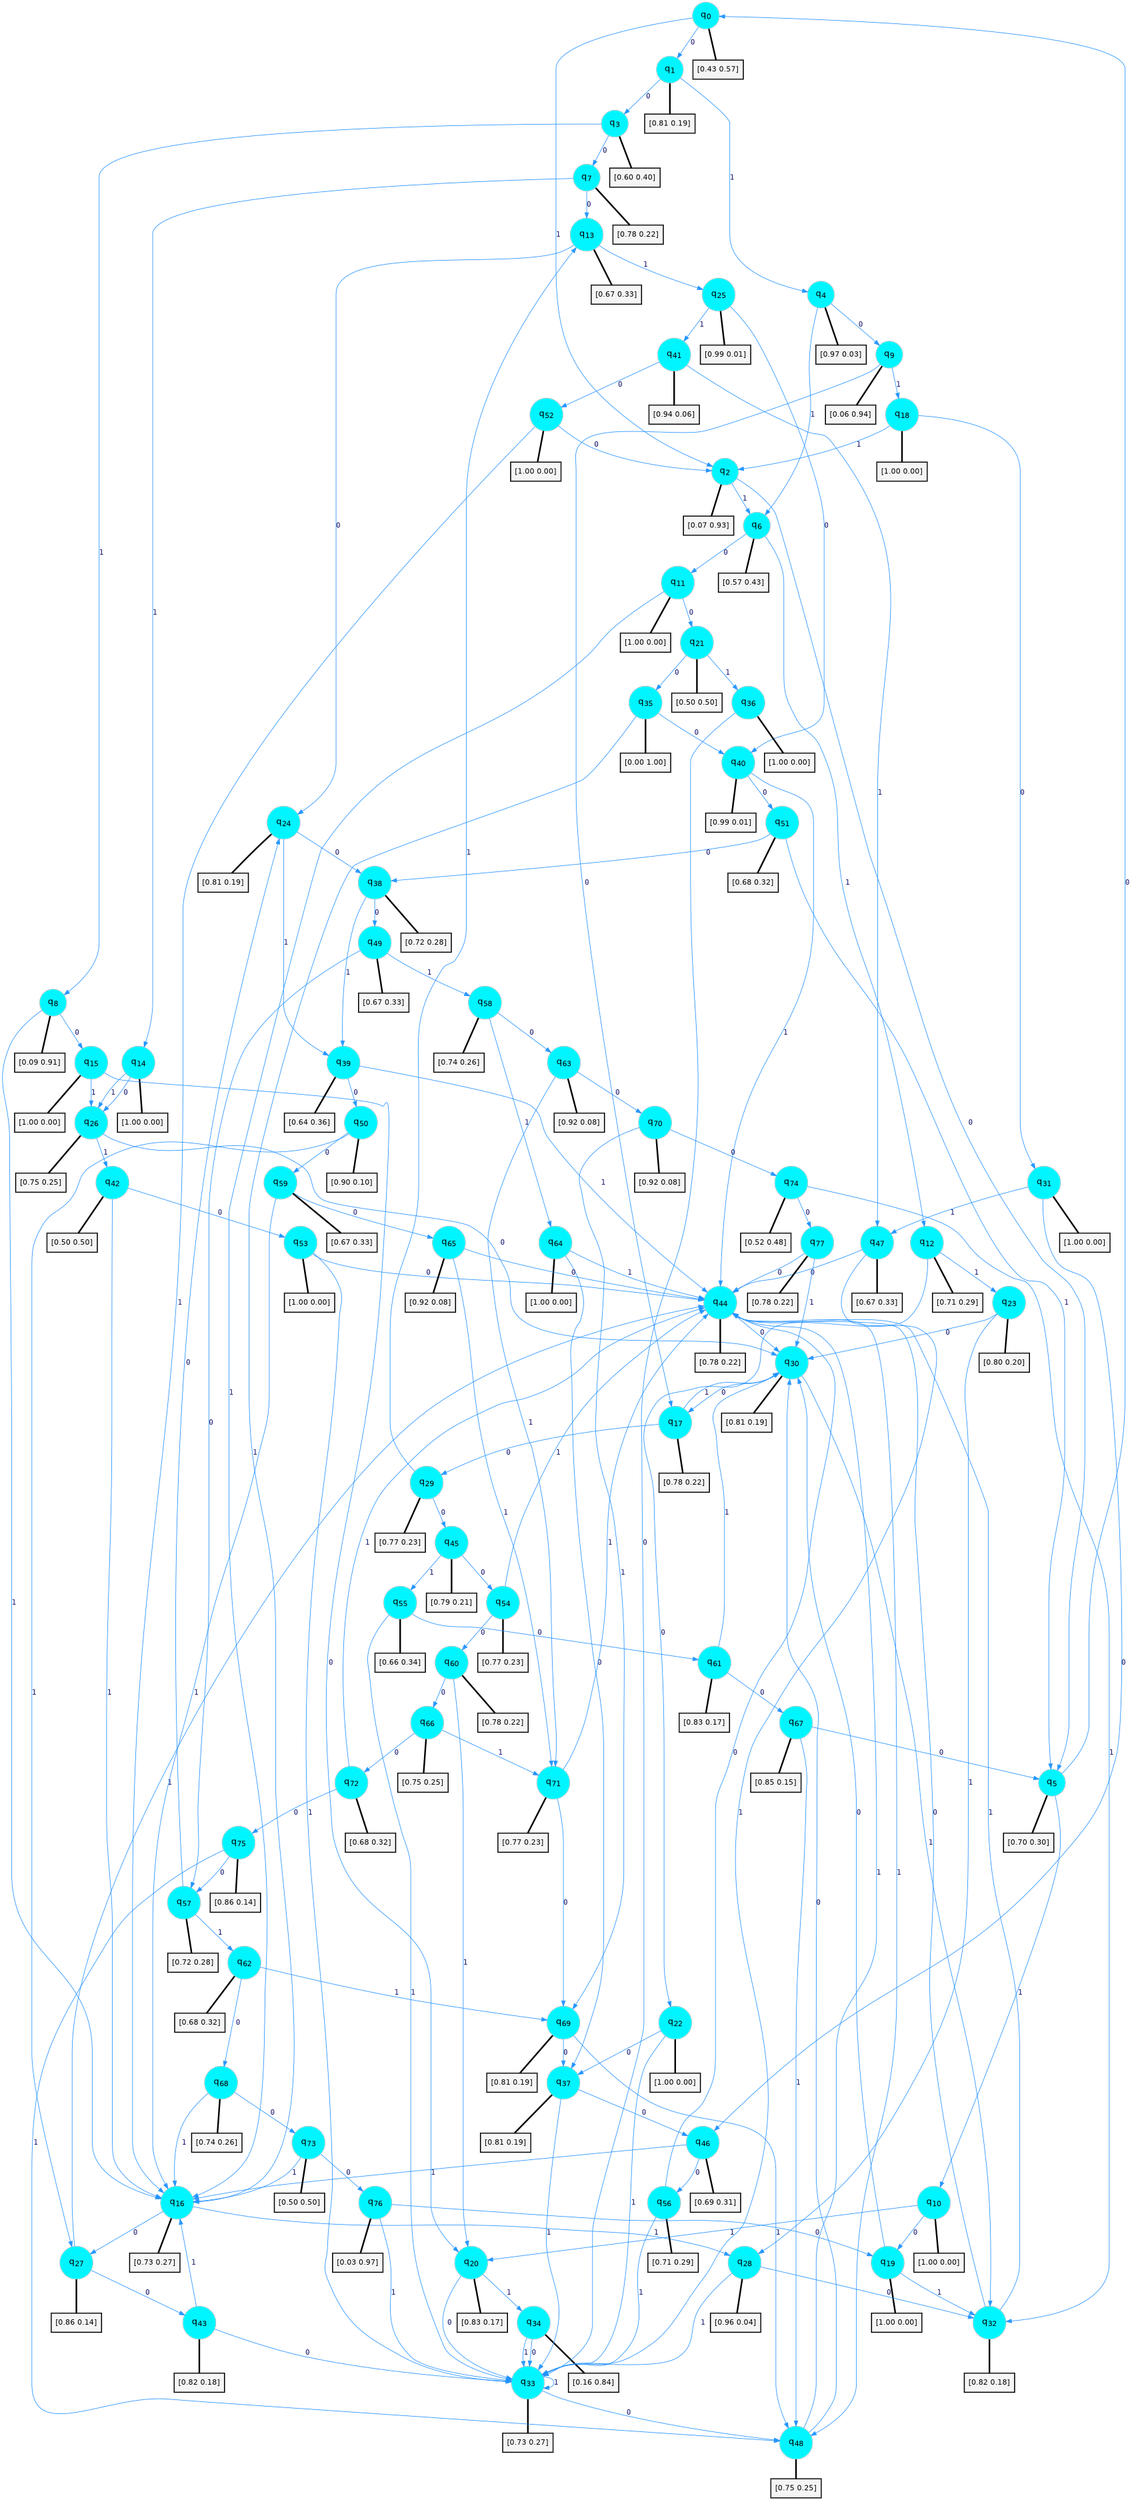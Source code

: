 digraph G {
graph [
bgcolor=transparent, dpi=300, rankdir=TD, size="40,25"];
node [
color=gray, fillcolor=turquoise1, fontcolor=black, fontname=Helvetica, fontsize=16, fontweight=bold, shape=circle, style=filled];
edge [
arrowsize=1, color=dodgerblue1, fontcolor=midnightblue, fontname=courier, fontweight=bold, penwidth=1, style=solid, weight=20];
0[label=<q<SUB>0</SUB>>];
1[label=<q<SUB>1</SUB>>];
2[label=<q<SUB>2</SUB>>];
3[label=<q<SUB>3</SUB>>];
4[label=<q<SUB>4</SUB>>];
5[label=<q<SUB>5</SUB>>];
6[label=<q<SUB>6</SUB>>];
7[label=<q<SUB>7</SUB>>];
8[label=<q<SUB>8</SUB>>];
9[label=<q<SUB>9</SUB>>];
10[label=<q<SUB>10</SUB>>];
11[label=<q<SUB>11</SUB>>];
12[label=<q<SUB>12</SUB>>];
13[label=<q<SUB>13</SUB>>];
14[label=<q<SUB>14</SUB>>];
15[label=<q<SUB>15</SUB>>];
16[label=<q<SUB>16</SUB>>];
17[label=<q<SUB>17</SUB>>];
18[label=<q<SUB>18</SUB>>];
19[label=<q<SUB>19</SUB>>];
20[label=<q<SUB>20</SUB>>];
21[label=<q<SUB>21</SUB>>];
22[label=<q<SUB>22</SUB>>];
23[label=<q<SUB>23</SUB>>];
24[label=<q<SUB>24</SUB>>];
25[label=<q<SUB>25</SUB>>];
26[label=<q<SUB>26</SUB>>];
27[label=<q<SUB>27</SUB>>];
28[label=<q<SUB>28</SUB>>];
29[label=<q<SUB>29</SUB>>];
30[label=<q<SUB>30</SUB>>];
31[label=<q<SUB>31</SUB>>];
32[label=<q<SUB>32</SUB>>];
33[label=<q<SUB>33</SUB>>];
34[label=<q<SUB>34</SUB>>];
35[label=<q<SUB>35</SUB>>];
36[label=<q<SUB>36</SUB>>];
37[label=<q<SUB>37</SUB>>];
38[label=<q<SUB>38</SUB>>];
39[label=<q<SUB>39</SUB>>];
40[label=<q<SUB>40</SUB>>];
41[label=<q<SUB>41</SUB>>];
42[label=<q<SUB>42</SUB>>];
43[label=<q<SUB>43</SUB>>];
44[label=<q<SUB>44</SUB>>];
45[label=<q<SUB>45</SUB>>];
46[label=<q<SUB>46</SUB>>];
47[label=<q<SUB>47</SUB>>];
48[label=<q<SUB>48</SUB>>];
49[label=<q<SUB>49</SUB>>];
50[label=<q<SUB>50</SUB>>];
51[label=<q<SUB>51</SUB>>];
52[label=<q<SUB>52</SUB>>];
53[label=<q<SUB>53</SUB>>];
54[label=<q<SUB>54</SUB>>];
55[label=<q<SUB>55</SUB>>];
56[label=<q<SUB>56</SUB>>];
57[label=<q<SUB>57</SUB>>];
58[label=<q<SUB>58</SUB>>];
59[label=<q<SUB>59</SUB>>];
60[label=<q<SUB>60</SUB>>];
61[label=<q<SUB>61</SUB>>];
62[label=<q<SUB>62</SUB>>];
63[label=<q<SUB>63</SUB>>];
64[label=<q<SUB>64</SUB>>];
65[label=<q<SUB>65</SUB>>];
66[label=<q<SUB>66</SUB>>];
67[label=<q<SUB>67</SUB>>];
68[label=<q<SUB>68</SUB>>];
69[label=<q<SUB>69</SUB>>];
70[label=<q<SUB>70</SUB>>];
71[label=<q<SUB>71</SUB>>];
72[label=<q<SUB>72</SUB>>];
73[label=<q<SUB>73</SUB>>];
74[label=<q<SUB>74</SUB>>];
75[label=<q<SUB>75</SUB>>];
76[label=<q<SUB>76</SUB>>];
77[label=<q<SUB>77</SUB>>];
78[label="[0.43 0.57]", shape=box,fontcolor=black, fontname=Helvetica, fontsize=14, penwidth=2, fillcolor=whitesmoke,color=black];
79[label="[0.81 0.19]", shape=box,fontcolor=black, fontname=Helvetica, fontsize=14, penwidth=2, fillcolor=whitesmoke,color=black];
80[label="[0.07 0.93]", shape=box,fontcolor=black, fontname=Helvetica, fontsize=14, penwidth=2, fillcolor=whitesmoke,color=black];
81[label="[0.60 0.40]", shape=box,fontcolor=black, fontname=Helvetica, fontsize=14, penwidth=2, fillcolor=whitesmoke,color=black];
82[label="[0.97 0.03]", shape=box,fontcolor=black, fontname=Helvetica, fontsize=14, penwidth=2, fillcolor=whitesmoke,color=black];
83[label="[0.70 0.30]", shape=box,fontcolor=black, fontname=Helvetica, fontsize=14, penwidth=2, fillcolor=whitesmoke,color=black];
84[label="[0.57 0.43]", shape=box,fontcolor=black, fontname=Helvetica, fontsize=14, penwidth=2, fillcolor=whitesmoke,color=black];
85[label="[0.78 0.22]", shape=box,fontcolor=black, fontname=Helvetica, fontsize=14, penwidth=2, fillcolor=whitesmoke,color=black];
86[label="[0.09 0.91]", shape=box,fontcolor=black, fontname=Helvetica, fontsize=14, penwidth=2, fillcolor=whitesmoke,color=black];
87[label="[0.06 0.94]", shape=box,fontcolor=black, fontname=Helvetica, fontsize=14, penwidth=2, fillcolor=whitesmoke,color=black];
88[label="[1.00 0.00]", shape=box,fontcolor=black, fontname=Helvetica, fontsize=14, penwidth=2, fillcolor=whitesmoke,color=black];
89[label="[1.00 0.00]", shape=box,fontcolor=black, fontname=Helvetica, fontsize=14, penwidth=2, fillcolor=whitesmoke,color=black];
90[label="[0.71 0.29]", shape=box,fontcolor=black, fontname=Helvetica, fontsize=14, penwidth=2, fillcolor=whitesmoke,color=black];
91[label="[0.67 0.33]", shape=box,fontcolor=black, fontname=Helvetica, fontsize=14, penwidth=2, fillcolor=whitesmoke,color=black];
92[label="[1.00 0.00]", shape=box,fontcolor=black, fontname=Helvetica, fontsize=14, penwidth=2, fillcolor=whitesmoke,color=black];
93[label="[1.00 0.00]", shape=box,fontcolor=black, fontname=Helvetica, fontsize=14, penwidth=2, fillcolor=whitesmoke,color=black];
94[label="[0.73 0.27]", shape=box,fontcolor=black, fontname=Helvetica, fontsize=14, penwidth=2, fillcolor=whitesmoke,color=black];
95[label="[0.78 0.22]", shape=box,fontcolor=black, fontname=Helvetica, fontsize=14, penwidth=2, fillcolor=whitesmoke,color=black];
96[label="[1.00 0.00]", shape=box,fontcolor=black, fontname=Helvetica, fontsize=14, penwidth=2, fillcolor=whitesmoke,color=black];
97[label="[1.00 0.00]", shape=box,fontcolor=black, fontname=Helvetica, fontsize=14, penwidth=2, fillcolor=whitesmoke,color=black];
98[label="[0.83 0.17]", shape=box,fontcolor=black, fontname=Helvetica, fontsize=14, penwidth=2, fillcolor=whitesmoke,color=black];
99[label="[0.50 0.50]", shape=box,fontcolor=black, fontname=Helvetica, fontsize=14, penwidth=2, fillcolor=whitesmoke,color=black];
100[label="[1.00 0.00]", shape=box,fontcolor=black, fontname=Helvetica, fontsize=14, penwidth=2, fillcolor=whitesmoke,color=black];
101[label="[0.80 0.20]", shape=box,fontcolor=black, fontname=Helvetica, fontsize=14, penwidth=2, fillcolor=whitesmoke,color=black];
102[label="[0.81 0.19]", shape=box,fontcolor=black, fontname=Helvetica, fontsize=14, penwidth=2, fillcolor=whitesmoke,color=black];
103[label="[0.99 0.01]", shape=box,fontcolor=black, fontname=Helvetica, fontsize=14, penwidth=2, fillcolor=whitesmoke,color=black];
104[label="[0.75 0.25]", shape=box,fontcolor=black, fontname=Helvetica, fontsize=14, penwidth=2, fillcolor=whitesmoke,color=black];
105[label="[0.86 0.14]", shape=box,fontcolor=black, fontname=Helvetica, fontsize=14, penwidth=2, fillcolor=whitesmoke,color=black];
106[label="[0.96 0.04]", shape=box,fontcolor=black, fontname=Helvetica, fontsize=14, penwidth=2, fillcolor=whitesmoke,color=black];
107[label="[0.77 0.23]", shape=box,fontcolor=black, fontname=Helvetica, fontsize=14, penwidth=2, fillcolor=whitesmoke,color=black];
108[label="[0.81 0.19]", shape=box,fontcolor=black, fontname=Helvetica, fontsize=14, penwidth=2, fillcolor=whitesmoke,color=black];
109[label="[1.00 0.00]", shape=box,fontcolor=black, fontname=Helvetica, fontsize=14, penwidth=2, fillcolor=whitesmoke,color=black];
110[label="[0.82 0.18]", shape=box,fontcolor=black, fontname=Helvetica, fontsize=14, penwidth=2, fillcolor=whitesmoke,color=black];
111[label="[0.73 0.27]", shape=box,fontcolor=black, fontname=Helvetica, fontsize=14, penwidth=2, fillcolor=whitesmoke,color=black];
112[label="[0.16 0.84]", shape=box,fontcolor=black, fontname=Helvetica, fontsize=14, penwidth=2, fillcolor=whitesmoke,color=black];
113[label="[0.00 1.00]", shape=box,fontcolor=black, fontname=Helvetica, fontsize=14, penwidth=2, fillcolor=whitesmoke,color=black];
114[label="[1.00 0.00]", shape=box,fontcolor=black, fontname=Helvetica, fontsize=14, penwidth=2, fillcolor=whitesmoke,color=black];
115[label="[0.81 0.19]", shape=box,fontcolor=black, fontname=Helvetica, fontsize=14, penwidth=2, fillcolor=whitesmoke,color=black];
116[label="[0.72 0.28]", shape=box,fontcolor=black, fontname=Helvetica, fontsize=14, penwidth=2, fillcolor=whitesmoke,color=black];
117[label="[0.64 0.36]", shape=box,fontcolor=black, fontname=Helvetica, fontsize=14, penwidth=2, fillcolor=whitesmoke,color=black];
118[label="[0.99 0.01]", shape=box,fontcolor=black, fontname=Helvetica, fontsize=14, penwidth=2, fillcolor=whitesmoke,color=black];
119[label="[0.94 0.06]", shape=box,fontcolor=black, fontname=Helvetica, fontsize=14, penwidth=2, fillcolor=whitesmoke,color=black];
120[label="[0.50 0.50]", shape=box,fontcolor=black, fontname=Helvetica, fontsize=14, penwidth=2, fillcolor=whitesmoke,color=black];
121[label="[0.82 0.18]", shape=box,fontcolor=black, fontname=Helvetica, fontsize=14, penwidth=2, fillcolor=whitesmoke,color=black];
122[label="[0.78 0.22]", shape=box,fontcolor=black, fontname=Helvetica, fontsize=14, penwidth=2, fillcolor=whitesmoke,color=black];
123[label="[0.79 0.21]", shape=box,fontcolor=black, fontname=Helvetica, fontsize=14, penwidth=2, fillcolor=whitesmoke,color=black];
124[label="[0.69 0.31]", shape=box,fontcolor=black, fontname=Helvetica, fontsize=14, penwidth=2, fillcolor=whitesmoke,color=black];
125[label="[0.67 0.33]", shape=box,fontcolor=black, fontname=Helvetica, fontsize=14, penwidth=2, fillcolor=whitesmoke,color=black];
126[label="[0.75 0.25]", shape=box,fontcolor=black, fontname=Helvetica, fontsize=14, penwidth=2, fillcolor=whitesmoke,color=black];
127[label="[0.67 0.33]", shape=box,fontcolor=black, fontname=Helvetica, fontsize=14, penwidth=2, fillcolor=whitesmoke,color=black];
128[label="[0.90 0.10]", shape=box,fontcolor=black, fontname=Helvetica, fontsize=14, penwidth=2, fillcolor=whitesmoke,color=black];
129[label="[0.68 0.32]", shape=box,fontcolor=black, fontname=Helvetica, fontsize=14, penwidth=2, fillcolor=whitesmoke,color=black];
130[label="[1.00 0.00]", shape=box,fontcolor=black, fontname=Helvetica, fontsize=14, penwidth=2, fillcolor=whitesmoke,color=black];
131[label="[1.00 0.00]", shape=box,fontcolor=black, fontname=Helvetica, fontsize=14, penwidth=2, fillcolor=whitesmoke,color=black];
132[label="[0.77 0.23]", shape=box,fontcolor=black, fontname=Helvetica, fontsize=14, penwidth=2, fillcolor=whitesmoke,color=black];
133[label="[0.66 0.34]", shape=box,fontcolor=black, fontname=Helvetica, fontsize=14, penwidth=2, fillcolor=whitesmoke,color=black];
134[label="[0.71 0.29]", shape=box,fontcolor=black, fontname=Helvetica, fontsize=14, penwidth=2, fillcolor=whitesmoke,color=black];
135[label="[0.72 0.28]", shape=box,fontcolor=black, fontname=Helvetica, fontsize=14, penwidth=2, fillcolor=whitesmoke,color=black];
136[label="[0.74 0.26]", shape=box,fontcolor=black, fontname=Helvetica, fontsize=14, penwidth=2, fillcolor=whitesmoke,color=black];
137[label="[0.67 0.33]", shape=box,fontcolor=black, fontname=Helvetica, fontsize=14, penwidth=2, fillcolor=whitesmoke,color=black];
138[label="[0.78 0.22]", shape=box,fontcolor=black, fontname=Helvetica, fontsize=14, penwidth=2, fillcolor=whitesmoke,color=black];
139[label="[0.83 0.17]", shape=box,fontcolor=black, fontname=Helvetica, fontsize=14, penwidth=2, fillcolor=whitesmoke,color=black];
140[label="[0.68 0.32]", shape=box,fontcolor=black, fontname=Helvetica, fontsize=14, penwidth=2, fillcolor=whitesmoke,color=black];
141[label="[0.92 0.08]", shape=box,fontcolor=black, fontname=Helvetica, fontsize=14, penwidth=2, fillcolor=whitesmoke,color=black];
142[label="[1.00 0.00]", shape=box,fontcolor=black, fontname=Helvetica, fontsize=14, penwidth=2, fillcolor=whitesmoke,color=black];
143[label="[0.92 0.08]", shape=box,fontcolor=black, fontname=Helvetica, fontsize=14, penwidth=2, fillcolor=whitesmoke,color=black];
144[label="[0.75 0.25]", shape=box,fontcolor=black, fontname=Helvetica, fontsize=14, penwidth=2, fillcolor=whitesmoke,color=black];
145[label="[0.85 0.15]", shape=box,fontcolor=black, fontname=Helvetica, fontsize=14, penwidth=2, fillcolor=whitesmoke,color=black];
146[label="[0.74 0.26]", shape=box,fontcolor=black, fontname=Helvetica, fontsize=14, penwidth=2, fillcolor=whitesmoke,color=black];
147[label="[0.81 0.19]", shape=box,fontcolor=black, fontname=Helvetica, fontsize=14, penwidth=2, fillcolor=whitesmoke,color=black];
148[label="[0.92 0.08]", shape=box,fontcolor=black, fontname=Helvetica, fontsize=14, penwidth=2, fillcolor=whitesmoke,color=black];
149[label="[0.77 0.23]", shape=box,fontcolor=black, fontname=Helvetica, fontsize=14, penwidth=2, fillcolor=whitesmoke,color=black];
150[label="[0.68 0.32]", shape=box,fontcolor=black, fontname=Helvetica, fontsize=14, penwidth=2, fillcolor=whitesmoke,color=black];
151[label="[0.50 0.50]", shape=box,fontcolor=black, fontname=Helvetica, fontsize=14, penwidth=2, fillcolor=whitesmoke,color=black];
152[label="[0.52 0.48]", shape=box,fontcolor=black, fontname=Helvetica, fontsize=14, penwidth=2, fillcolor=whitesmoke,color=black];
153[label="[0.86 0.14]", shape=box,fontcolor=black, fontname=Helvetica, fontsize=14, penwidth=2, fillcolor=whitesmoke,color=black];
154[label="[0.03 0.97]", shape=box,fontcolor=black, fontname=Helvetica, fontsize=14, penwidth=2, fillcolor=whitesmoke,color=black];
155[label="[0.78 0.22]", shape=box,fontcolor=black, fontname=Helvetica, fontsize=14, penwidth=2, fillcolor=whitesmoke,color=black];
0->1 [label=0];
0->2 [label=1];
0->78 [arrowhead=none, penwidth=3,color=black];
1->3 [label=0];
1->4 [label=1];
1->79 [arrowhead=none, penwidth=3,color=black];
2->5 [label=0];
2->6 [label=1];
2->80 [arrowhead=none, penwidth=3,color=black];
3->7 [label=0];
3->8 [label=1];
3->81 [arrowhead=none, penwidth=3,color=black];
4->9 [label=0];
4->6 [label=1];
4->82 [arrowhead=none, penwidth=3,color=black];
5->0 [label=0];
5->10 [label=1];
5->83 [arrowhead=none, penwidth=3,color=black];
6->11 [label=0];
6->12 [label=1];
6->84 [arrowhead=none, penwidth=3,color=black];
7->13 [label=0];
7->14 [label=1];
7->85 [arrowhead=none, penwidth=3,color=black];
8->15 [label=0];
8->16 [label=1];
8->86 [arrowhead=none, penwidth=3,color=black];
9->17 [label=0];
9->18 [label=1];
9->87 [arrowhead=none, penwidth=3,color=black];
10->19 [label=0];
10->20 [label=1];
10->88 [arrowhead=none, penwidth=3,color=black];
11->21 [label=0];
11->16 [label=1];
11->89 [arrowhead=none, penwidth=3,color=black];
12->22 [label=0];
12->23 [label=1];
12->90 [arrowhead=none, penwidth=3,color=black];
13->24 [label=0];
13->25 [label=1];
13->91 [arrowhead=none, penwidth=3,color=black];
14->26 [label=0];
14->26 [label=1];
14->92 [arrowhead=none, penwidth=3,color=black];
15->20 [label=0];
15->26 [label=1];
15->93 [arrowhead=none, penwidth=3,color=black];
16->27 [label=0];
16->28 [label=1];
16->94 [arrowhead=none, penwidth=3,color=black];
17->29 [label=0];
17->30 [label=1];
17->95 [arrowhead=none, penwidth=3,color=black];
18->31 [label=0];
18->2 [label=1];
18->96 [arrowhead=none, penwidth=3,color=black];
19->30 [label=0];
19->32 [label=1];
19->97 [arrowhead=none, penwidth=3,color=black];
20->33 [label=0];
20->34 [label=1];
20->98 [arrowhead=none, penwidth=3,color=black];
21->35 [label=0];
21->36 [label=1];
21->99 [arrowhead=none, penwidth=3,color=black];
22->37 [label=0];
22->33 [label=1];
22->100 [arrowhead=none, penwidth=3,color=black];
23->30 [label=0];
23->28 [label=1];
23->101 [arrowhead=none, penwidth=3,color=black];
24->38 [label=0];
24->39 [label=1];
24->102 [arrowhead=none, penwidth=3,color=black];
25->40 [label=0];
25->41 [label=1];
25->103 [arrowhead=none, penwidth=3,color=black];
26->30 [label=0];
26->42 [label=1];
26->104 [arrowhead=none, penwidth=3,color=black];
27->43 [label=0];
27->44 [label=1];
27->105 [arrowhead=none, penwidth=3,color=black];
28->32 [label=0];
28->33 [label=1];
28->106 [arrowhead=none, penwidth=3,color=black];
29->45 [label=0];
29->13 [label=1];
29->107 [arrowhead=none, penwidth=3,color=black];
30->17 [label=0];
30->32 [label=1];
30->108 [arrowhead=none, penwidth=3,color=black];
31->46 [label=0];
31->47 [label=1];
31->109 [arrowhead=none, penwidth=3,color=black];
32->44 [label=0];
32->44 [label=1];
32->110 [arrowhead=none, penwidth=3,color=black];
33->48 [label=0];
33->33 [label=1];
33->111 [arrowhead=none, penwidth=3,color=black];
34->33 [label=0];
34->33 [label=1];
34->112 [arrowhead=none, penwidth=3,color=black];
35->40 [label=0];
35->16 [label=1];
35->113 [arrowhead=none, penwidth=3,color=black];
36->33 [label=0];
36->114 [arrowhead=none, penwidth=3,color=black];
37->46 [label=0];
37->33 [label=1];
37->115 [arrowhead=none, penwidth=3,color=black];
38->49 [label=0];
38->39 [label=1];
38->116 [arrowhead=none, penwidth=3,color=black];
39->50 [label=0];
39->44 [label=1];
39->117 [arrowhead=none, penwidth=3,color=black];
40->51 [label=0];
40->44 [label=1];
40->118 [arrowhead=none, penwidth=3,color=black];
41->52 [label=0];
41->47 [label=1];
41->119 [arrowhead=none, penwidth=3,color=black];
42->53 [label=0];
42->16 [label=1];
42->120 [arrowhead=none, penwidth=3,color=black];
43->33 [label=0];
43->16 [label=1];
43->121 [arrowhead=none, penwidth=3,color=black];
44->30 [label=0];
44->48 [label=1];
44->122 [arrowhead=none, penwidth=3,color=black];
45->54 [label=0];
45->55 [label=1];
45->123 [arrowhead=none, penwidth=3,color=black];
46->56 [label=0];
46->16 [label=1];
46->124 [arrowhead=none, penwidth=3,color=black];
47->44 [label=0];
47->33 [label=1];
47->125 [arrowhead=none, penwidth=3,color=black];
48->30 [label=0];
48->44 [label=1];
48->126 [arrowhead=none, penwidth=3,color=black];
49->57 [label=0];
49->58 [label=1];
49->127 [arrowhead=none, penwidth=3,color=black];
50->59 [label=0];
50->27 [label=1];
50->128 [arrowhead=none, penwidth=3,color=black];
51->38 [label=0];
51->5 [label=1];
51->129 [arrowhead=none, penwidth=3,color=black];
52->2 [label=0];
52->16 [label=1];
52->130 [arrowhead=none, penwidth=3,color=black];
53->44 [label=0];
53->33 [label=1];
53->131 [arrowhead=none, penwidth=3,color=black];
54->60 [label=0];
54->44 [label=1];
54->132 [arrowhead=none, penwidth=3,color=black];
55->61 [label=0];
55->33 [label=1];
55->133 [arrowhead=none, penwidth=3,color=black];
56->44 [label=0];
56->33 [label=1];
56->134 [arrowhead=none, penwidth=3,color=black];
57->24 [label=0];
57->62 [label=1];
57->135 [arrowhead=none, penwidth=3,color=black];
58->63 [label=0];
58->64 [label=1];
58->136 [arrowhead=none, penwidth=3,color=black];
59->65 [label=0];
59->16 [label=1];
59->137 [arrowhead=none, penwidth=3,color=black];
60->66 [label=0];
60->20 [label=1];
60->138 [arrowhead=none, penwidth=3,color=black];
61->67 [label=0];
61->30 [label=1];
61->139 [arrowhead=none, penwidth=3,color=black];
62->68 [label=0];
62->69 [label=1];
62->140 [arrowhead=none, penwidth=3,color=black];
63->70 [label=0];
63->71 [label=1];
63->141 [arrowhead=none, penwidth=3,color=black];
64->37 [label=0];
64->44 [label=1];
64->142 [arrowhead=none, penwidth=3,color=black];
65->44 [label=0];
65->71 [label=1];
65->143 [arrowhead=none, penwidth=3,color=black];
66->72 [label=0];
66->71 [label=1];
66->144 [arrowhead=none, penwidth=3,color=black];
67->5 [label=0];
67->48 [label=1];
67->145 [arrowhead=none, penwidth=3,color=black];
68->73 [label=0];
68->16 [label=1];
68->146 [arrowhead=none, penwidth=3,color=black];
69->37 [label=0];
69->48 [label=1];
69->147 [arrowhead=none, penwidth=3,color=black];
70->74 [label=0];
70->69 [label=1];
70->148 [arrowhead=none, penwidth=3,color=black];
71->69 [label=0];
71->44 [label=1];
71->149 [arrowhead=none, penwidth=3,color=black];
72->75 [label=0];
72->44 [label=1];
72->150 [arrowhead=none, penwidth=3,color=black];
73->76 [label=0];
73->16 [label=1];
73->151 [arrowhead=none, penwidth=3,color=black];
74->77 [label=0];
74->32 [label=1];
74->152 [arrowhead=none, penwidth=3,color=black];
75->57 [label=0];
75->48 [label=1];
75->153 [arrowhead=none, penwidth=3,color=black];
76->19 [label=0];
76->33 [label=1];
76->154 [arrowhead=none, penwidth=3,color=black];
77->44 [label=0];
77->30 [label=1];
77->155 [arrowhead=none, penwidth=3,color=black];
}
